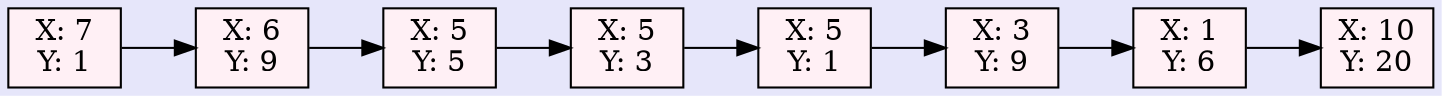 digraph Tutorial {
graph [rankdir = LR ]
node [shape = box]
bgcolor="lavender"
node [ style=filled,shape = box, fillcolor="lavenderblush:lavenderblush1"]
0 [label="X: 7
Y: 1"];
0 -> 1
1 [label="X: 6
Y: 9"];
1 -> 2
2 [label="X: 5
Y: 5"];
2 -> 3
3 [label="X: 5
Y: 3"];
3 -> 4
4 [label="X: 5
Y: 1"];
4 -> 5
5 [label="X: 3
Y: 9"];
5 -> 6
6 [label="X: 1
Y: 6"];
6 -> 7
7 [label="X: 10
Y: 20"];
}
